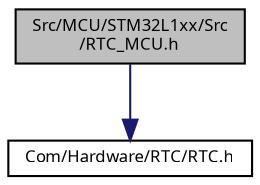 digraph "Src/MCU/STM32L1xx/Src/RTC_MCU.h"
{
  edge [fontname="Sans",fontsize="8",labelfontname="Sans",labelfontsize="8"];
  node [fontname="Sans",fontsize="8",shape=record];
  Node1 [label="Src/MCU/STM32L1xx/Src\l/RTC_MCU.h",height=0.2,width=0.4,color="black", fillcolor="grey75", style="filled", fontcolor="black"];
  Node1 -> Node2 [color="midnightblue",fontsize="8",style="solid",fontname="Sans"];
  Node2 [label="Com/Hardware/RTC/RTC.h",height=0.2,width=0.4,color="black", fillcolor="white", style="filled",URL="$_r_t_c_8h.html"];
}
